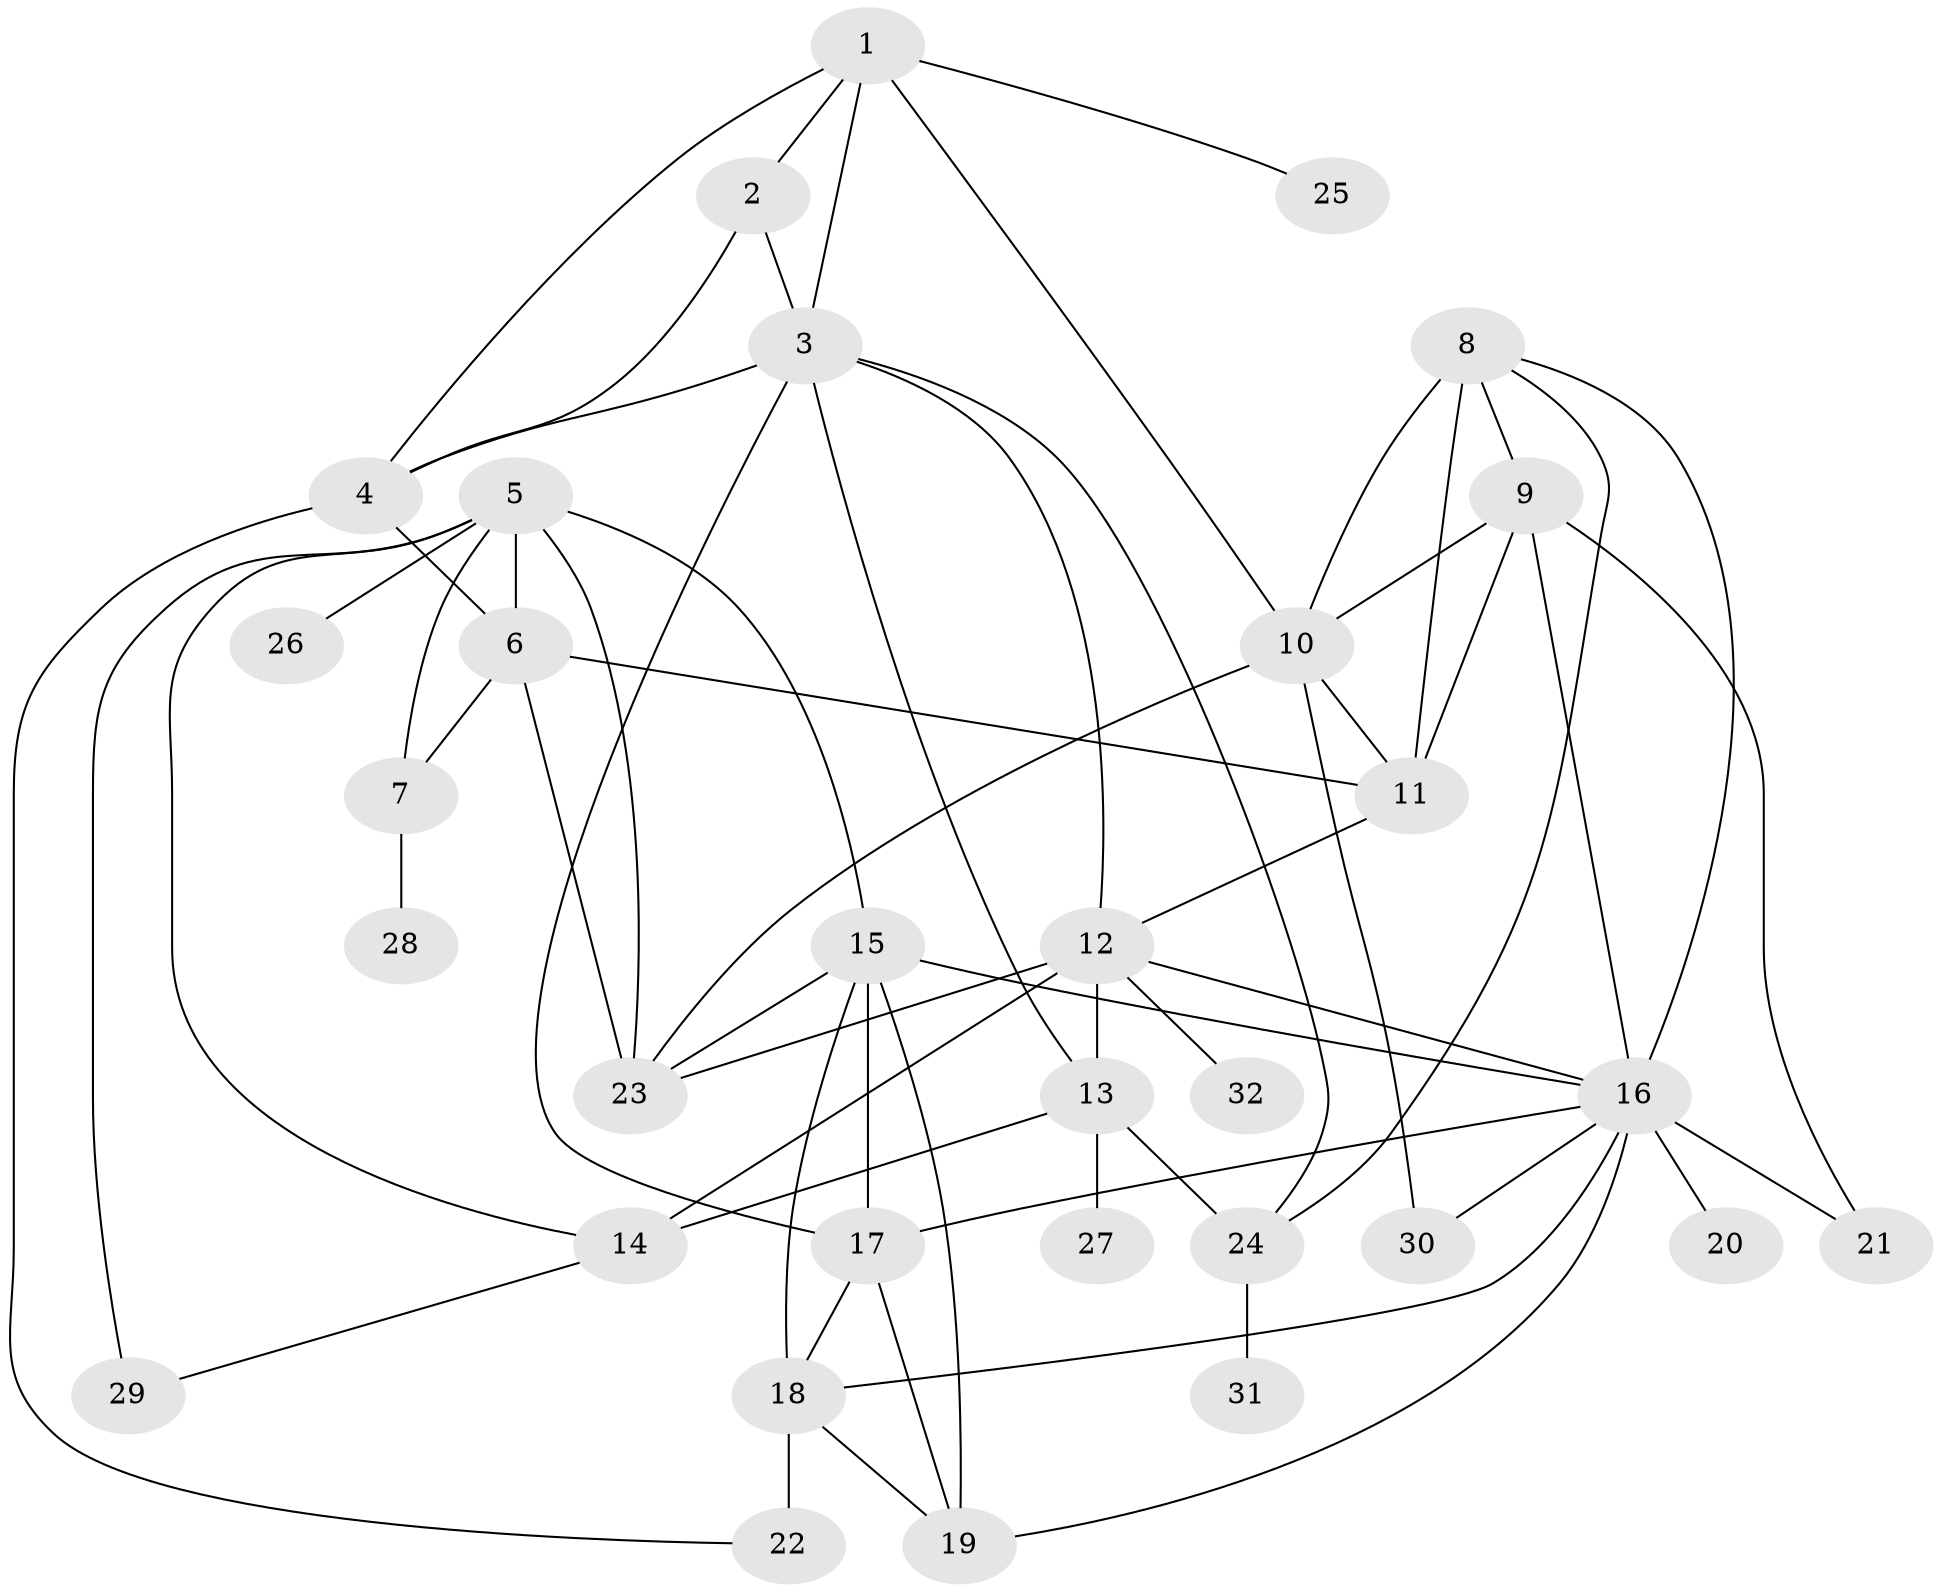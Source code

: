 // original degree distribution, {7: 0.0380952380952381, 5: 0.02857142857142857, 6: 0.01904761904761905, 11: 0.01904761904761905, 8: 0.05714285714285714, 4: 0.01904761904761905, 10: 0.02857142857142857, 12: 0.01904761904761905, 13: 0.009523809523809525, 1: 0.5714285714285714, 2: 0.1523809523809524, 3: 0.0380952380952381}
// Generated by graph-tools (version 1.1) at 2025/52/03/04/25 22:52:13]
// undirected, 32 vertices, 63 edges
graph export_dot {
  node [color=gray90,style=filled];
  1;
  2;
  3;
  4;
  5;
  6;
  7;
  8;
  9;
  10;
  11;
  12;
  13;
  14;
  15;
  16;
  17;
  18;
  19;
  20;
  21;
  22;
  23;
  24;
  25;
  26;
  27;
  28;
  29;
  30;
  31;
  32;
  1 -- 2 [weight=1.0];
  1 -- 3 [weight=2.0];
  1 -- 4 [weight=1.0];
  1 -- 10 [weight=1.0];
  1 -- 25 [weight=1.0];
  2 -- 3 [weight=2.0];
  2 -- 4 [weight=1.0];
  3 -- 4 [weight=2.0];
  3 -- 12 [weight=1.0];
  3 -- 13 [weight=1.0];
  3 -- 17 [weight=1.0];
  3 -- 24 [weight=1.0];
  4 -- 6 [weight=1.0];
  4 -- 22 [weight=1.0];
  5 -- 6 [weight=3.0];
  5 -- 7 [weight=3.0];
  5 -- 14 [weight=1.0];
  5 -- 15 [weight=1.0];
  5 -- 23 [weight=1.0];
  5 -- 26 [weight=1.0];
  5 -- 29 [weight=2.0];
  6 -- 7 [weight=1.0];
  6 -- 11 [weight=1.0];
  6 -- 23 [weight=1.0];
  7 -- 28 [weight=1.0];
  8 -- 9 [weight=2.0];
  8 -- 10 [weight=2.0];
  8 -- 11 [weight=2.0];
  8 -- 16 [weight=1.0];
  8 -- 24 [weight=1.0];
  9 -- 10 [weight=1.0];
  9 -- 11 [weight=1.0];
  9 -- 16 [weight=1.0];
  9 -- 21 [weight=2.0];
  10 -- 11 [weight=1.0];
  10 -- 23 [weight=1.0];
  10 -- 30 [weight=1.0];
  11 -- 12 [weight=1.0];
  12 -- 13 [weight=3.0];
  12 -- 14 [weight=3.0];
  12 -- 16 [weight=1.0];
  12 -- 23 [weight=1.0];
  12 -- 32 [weight=1.0];
  13 -- 14 [weight=1.0];
  13 -- 24 [weight=5.0];
  13 -- 27 [weight=1.0];
  14 -- 29 [weight=1.0];
  15 -- 16 [weight=1.0];
  15 -- 17 [weight=1.0];
  15 -- 18 [weight=1.0];
  15 -- 19 [weight=1.0];
  15 -- 23 [weight=6.0];
  16 -- 17 [weight=1.0];
  16 -- 18 [weight=1.0];
  16 -- 19 [weight=1.0];
  16 -- 20 [weight=1.0];
  16 -- 21 [weight=1.0];
  16 -- 30 [weight=3.0];
  17 -- 18 [weight=1.0];
  17 -- 19 [weight=1.0];
  18 -- 19 [weight=1.0];
  18 -- 22 [weight=3.0];
  24 -- 31 [weight=1.0];
}
